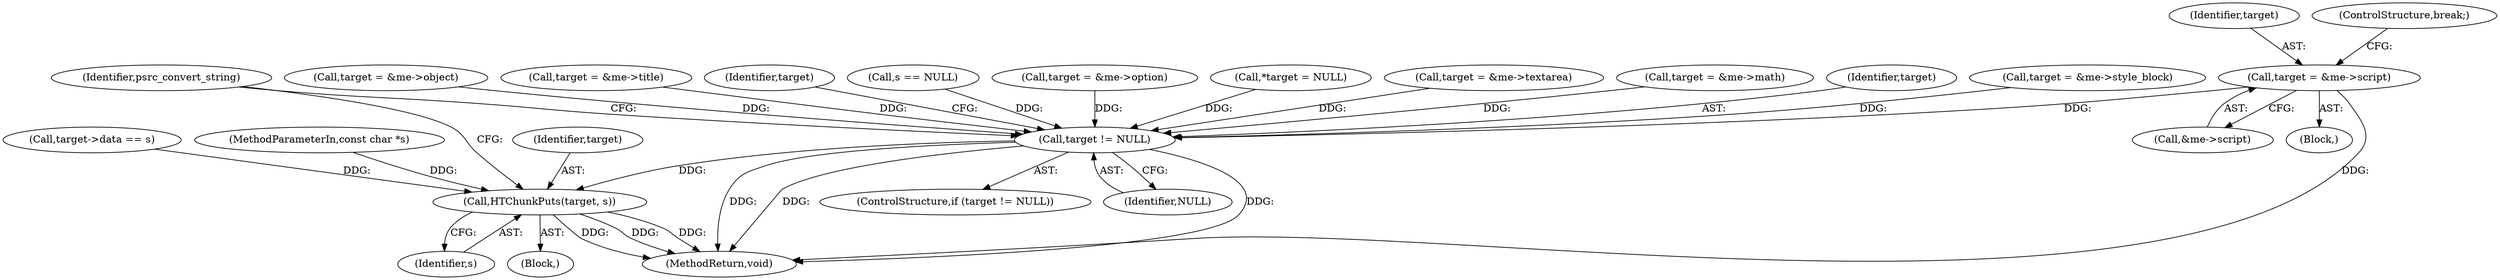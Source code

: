 digraph "0_lynx-snapshots_280a61b300a1614f6037efc0902ff7ecf17146e9@pointer" {
"1000189" [label="(Call,target = &me->script)"];
"1000469" [label="(Call,target != NULL)"];
"1000494" [label="(Call,HTChunkPuts(target, s))"];
"1000224" [label="(Call,target = &me->option)"];
"1000173" [label="(Call,target = &me->title)"];
"1000493" [label="(Block,)"];
"1000190" [label="(Identifier,target)"];
"1000496" [label="(Identifier,s)"];
"1000476" [label="(Identifier,target)"];
"1000469" [label="(Call,target != NULL)"];
"1000118" [label="(MethodParameterIn,const char *s)"];
"1000195" [label="(ControlStructure,break;)"];
"1000191" [label="(Call,&me->script)"];
"1000505" [label="(MethodReturn,void)"];
"1000130" [label="(Call,s == NULL)"];
"1000468" [label="(ControlStructure,if (target != NULL))"];
"1000498" [label="(Identifier,psrc_convert_string)"];
"1000189" [label="(Call,target = &me->script)"];
"1000121" [label="(Call,*target = NULL)"];
"1000494" [label="(Call,HTChunkPuts(target, s))"];
"1000215" [label="(Call,target = &me->textarea)"];
"1000232" [label="(Call,target = &me->math)"];
"1000495" [label="(Identifier,target)"];
"1000470" [label="(Identifier,target)"];
"1000474" [label="(Call,target->data == s)"];
"1000471" [label="(Identifier,NULL)"];
"1000181" [label="(Call,target = &me->style_block)"];
"1000207" [label="(Call,target = &me->object)"];
"1000169" [label="(Block,)"];
"1000189" -> "1000169"  [label="AST: "];
"1000189" -> "1000191"  [label="CFG: "];
"1000190" -> "1000189"  [label="AST: "];
"1000191" -> "1000189"  [label="AST: "];
"1000195" -> "1000189"  [label="CFG: "];
"1000189" -> "1000505"  [label="DDG: "];
"1000189" -> "1000469"  [label="DDG: "];
"1000469" -> "1000468"  [label="AST: "];
"1000469" -> "1000471"  [label="CFG: "];
"1000470" -> "1000469"  [label="AST: "];
"1000471" -> "1000469"  [label="AST: "];
"1000476" -> "1000469"  [label="CFG: "];
"1000498" -> "1000469"  [label="CFG: "];
"1000469" -> "1000505"  [label="DDG: "];
"1000469" -> "1000505"  [label="DDG: "];
"1000469" -> "1000505"  [label="DDG: "];
"1000181" -> "1000469"  [label="DDG: "];
"1000224" -> "1000469"  [label="DDG: "];
"1000232" -> "1000469"  [label="DDG: "];
"1000215" -> "1000469"  [label="DDG: "];
"1000207" -> "1000469"  [label="DDG: "];
"1000121" -> "1000469"  [label="DDG: "];
"1000173" -> "1000469"  [label="DDG: "];
"1000130" -> "1000469"  [label="DDG: "];
"1000469" -> "1000494"  [label="DDG: "];
"1000494" -> "1000493"  [label="AST: "];
"1000494" -> "1000496"  [label="CFG: "];
"1000495" -> "1000494"  [label="AST: "];
"1000496" -> "1000494"  [label="AST: "];
"1000498" -> "1000494"  [label="CFG: "];
"1000494" -> "1000505"  [label="DDG: "];
"1000494" -> "1000505"  [label="DDG: "];
"1000494" -> "1000505"  [label="DDG: "];
"1000474" -> "1000494"  [label="DDG: "];
"1000118" -> "1000494"  [label="DDG: "];
}
